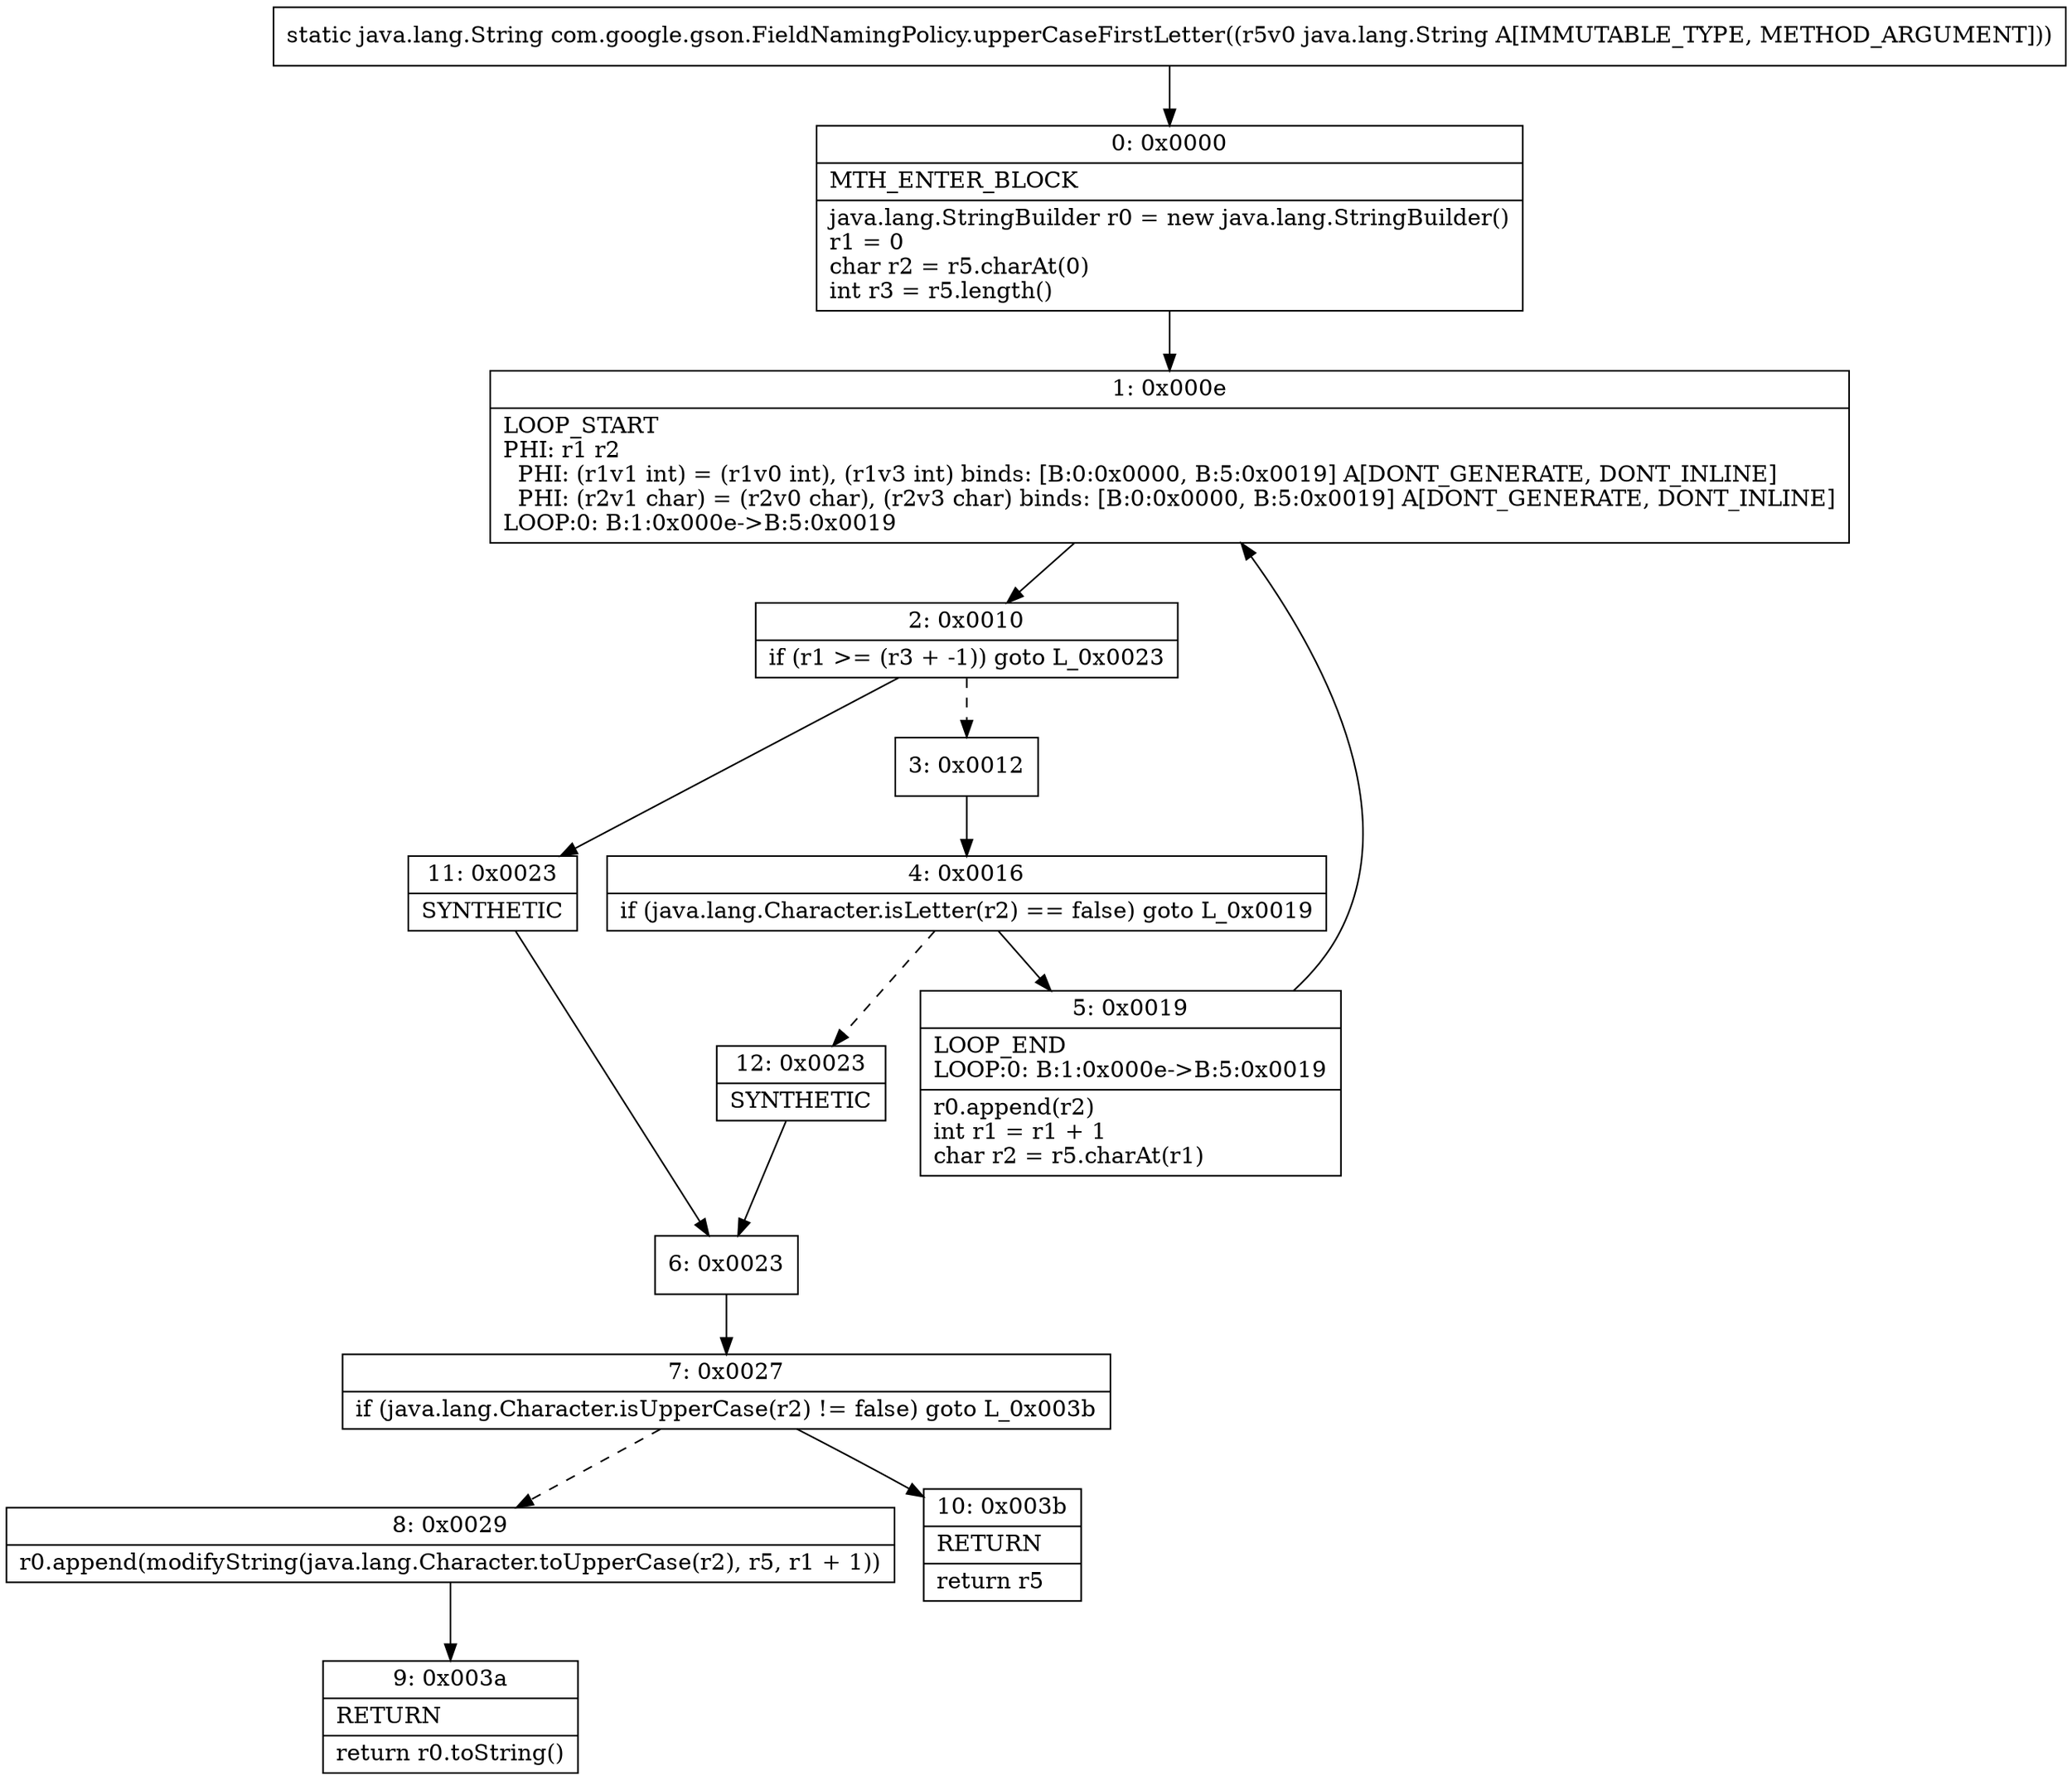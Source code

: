 digraph "CFG forcom.google.gson.FieldNamingPolicy.upperCaseFirstLetter(Ljava\/lang\/String;)Ljava\/lang\/String;" {
Node_0 [shape=record,label="{0\:\ 0x0000|MTH_ENTER_BLOCK\l|java.lang.StringBuilder r0 = new java.lang.StringBuilder()\lr1 = 0\lchar r2 = r5.charAt(0)\lint r3 = r5.length()\l}"];
Node_1 [shape=record,label="{1\:\ 0x000e|LOOP_START\lPHI: r1 r2 \l  PHI: (r1v1 int) = (r1v0 int), (r1v3 int) binds: [B:0:0x0000, B:5:0x0019] A[DONT_GENERATE, DONT_INLINE]\l  PHI: (r2v1 char) = (r2v0 char), (r2v3 char) binds: [B:0:0x0000, B:5:0x0019] A[DONT_GENERATE, DONT_INLINE]\lLOOP:0: B:1:0x000e\-\>B:5:0x0019\l}"];
Node_2 [shape=record,label="{2\:\ 0x0010|if (r1 \>= (r3 + \-1)) goto L_0x0023\l}"];
Node_3 [shape=record,label="{3\:\ 0x0012}"];
Node_4 [shape=record,label="{4\:\ 0x0016|if (java.lang.Character.isLetter(r2) == false) goto L_0x0019\l}"];
Node_5 [shape=record,label="{5\:\ 0x0019|LOOP_END\lLOOP:0: B:1:0x000e\-\>B:5:0x0019\l|r0.append(r2)\lint r1 = r1 + 1\lchar r2 = r5.charAt(r1)\l}"];
Node_6 [shape=record,label="{6\:\ 0x0023}"];
Node_7 [shape=record,label="{7\:\ 0x0027|if (java.lang.Character.isUpperCase(r2) != false) goto L_0x003b\l}"];
Node_8 [shape=record,label="{8\:\ 0x0029|r0.append(modifyString(java.lang.Character.toUpperCase(r2), r5, r1 + 1))\l}"];
Node_9 [shape=record,label="{9\:\ 0x003a|RETURN\l|return r0.toString()\l}"];
Node_10 [shape=record,label="{10\:\ 0x003b|RETURN\l|return r5\l}"];
Node_11 [shape=record,label="{11\:\ 0x0023|SYNTHETIC\l}"];
Node_12 [shape=record,label="{12\:\ 0x0023|SYNTHETIC\l}"];
MethodNode[shape=record,label="{static java.lang.String com.google.gson.FieldNamingPolicy.upperCaseFirstLetter((r5v0 java.lang.String A[IMMUTABLE_TYPE, METHOD_ARGUMENT])) }"];
MethodNode -> Node_0;
Node_0 -> Node_1;
Node_1 -> Node_2;
Node_2 -> Node_3[style=dashed];
Node_2 -> Node_11;
Node_3 -> Node_4;
Node_4 -> Node_5;
Node_4 -> Node_12[style=dashed];
Node_5 -> Node_1;
Node_6 -> Node_7;
Node_7 -> Node_8[style=dashed];
Node_7 -> Node_10;
Node_8 -> Node_9;
Node_11 -> Node_6;
Node_12 -> Node_6;
}

